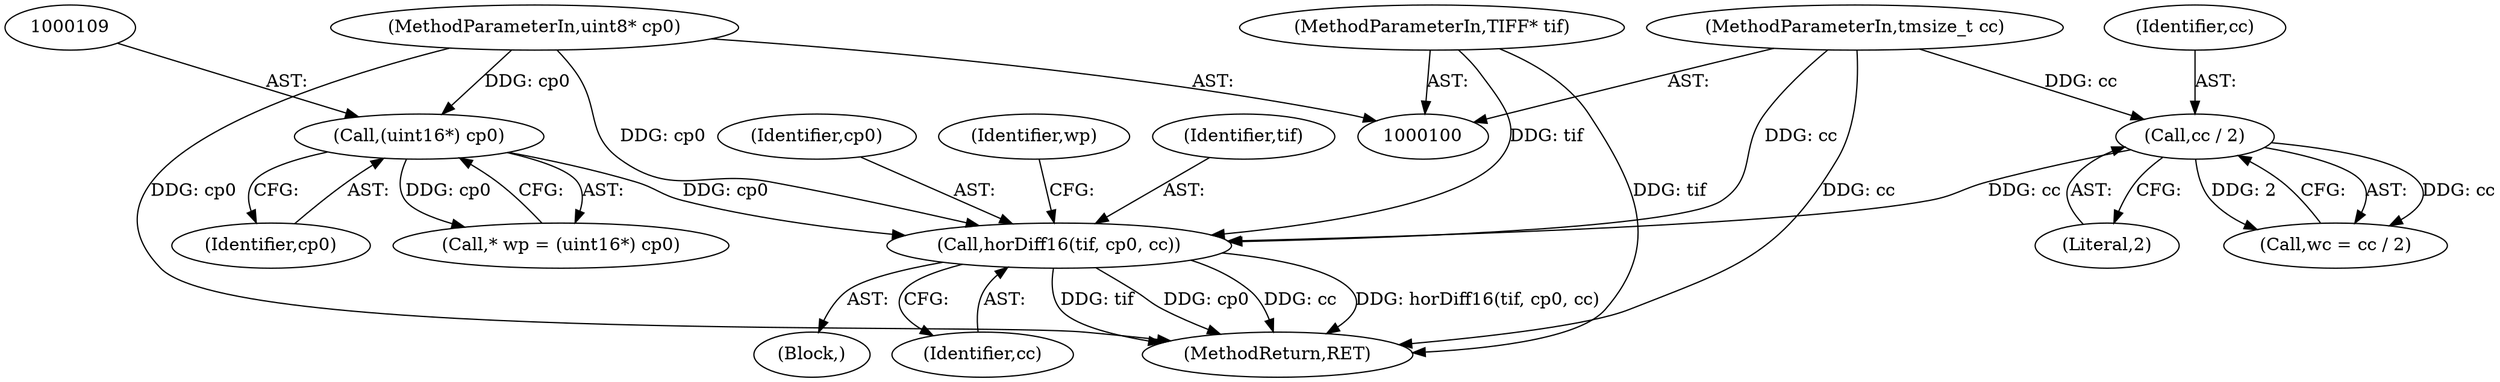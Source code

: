 digraph "1_libtiff_3ca657a8793dd011bf869695d72ad31c779c3cc1_13@del" {
"1000117" [label="(Call,horDiff16(tif, cp0, cc))"];
"1000101" [label="(MethodParameterIn,TIFF* tif)"];
"1000108" [label="(Call,(uint16*) cp0)"];
"1000102" [label="(MethodParameterIn,uint8* cp0)"];
"1000114" [label="(Call,cc / 2)"];
"1000103" [label="(MethodParameterIn,tmsize_t cc)"];
"1000104" [label="(Block,)"];
"1000106" [label="(Call,* wp = (uint16*) cp0)"];
"1000110" [label="(Identifier,cp0)"];
"1000101" [label="(MethodParameterIn,TIFF* tif)"];
"1000102" [label="(MethodParameterIn,uint8* cp0)"];
"1000112" [label="(Call,wc = cc / 2)"];
"1000116" [label="(Literal,2)"];
"1000115" [label="(Identifier,cc)"];
"1000103" [label="(MethodParameterIn,tmsize_t cc)"];
"1000119" [label="(Identifier,cp0)"];
"1000120" [label="(Identifier,cc)"];
"1000124" [label="(MethodReturn,RET)"];
"1000114" [label="(Call,cc / 2)"];
"1000122" [label="(Identifier,wp)"];
"1000118" [label="(Identifier,tif)"];
"1000108" [label="(Call,(uint16*) cp0)"];
"1000117" [label="(Call,horDiff16(tif, cp0, cc))"];
"1000117" -> "1000104"  [label="AST: "];
"1000117" -> "1000120"  [label="CFG: "];
"1000118" -> "1000117"  [label="AST: "];
"1000119" -> "1000117"  [label="AST: "];
"1000120" -> "1000117"  [label="AST: "];
"1000122" -> "1000117"  [label="CFG: "];
"1000117" -> "1000124"  [label="DDG: horDiff16(tif, cp0, cc)"];
"1000117" -> "1000124"  [label="DDG: tif"];
"1000117" -> "1000124"  [label="DDG: cp0"];
"1000117" -> "1000124"  [label="DDG: cc"];
"1000101" -> "1000117"  [label="DDG: tif"];
"1000108" -> "1000117"  [label="DDG: cp0"];
"1000102" -> "1000117"  [label="DDG: cp0"];
"1000114" -> "1000117"  [label="DDG: cc"];
"1000103" -> "1000117"  [label="DDG: cc"];
"1000101" -> "1000100"  [label="AST: "];
"1000101" -> "1000124"  [label="DDG: tif"];
"1000108" -> "1000106"  [label="AST: "];
"1000108" -> "1000110"  [label="CFG: "];
"1000109" -> "1000108"  [label="AST: "];
"1000110" -> "1000108"  [label="AST: "];
"1000106" -> "1000108"  [label="CFG: "];
"1000108" -> "1000106"  [label="DDG: cp0"];
"1000102" -> "1000108"  [label="DDG: cp0"];
"1000102" -> "1000100"  [label="AST: "];
"1000102" -> "1000124"  [label="DDG: cp0"];
"1000114" -> "1000112"  [label="AST: "];
"1000114" -> "1000116"  [label="CFG: "];
"1000115" -> "1000114"  [label="AST: "];
"1000116" -> "1000114"  [label="AST: "];
"1000112" -> "1000114"  [label="CFG: "];
"1000114" -> "1000112"  [label="DDG: cc"];
"1000114" -> "1000112"  [label="DDG: 2"];
"1000103" -> "1000114"  [label="DDG: cc"];
"1000103" -> "1000100"  [label="AST: "];
"1000103" -> "1000124"  [label="DDG: cc"];
}

